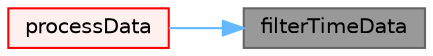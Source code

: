 digraph "filterTimeData"
{
 // LATEX_PDF_SIZE
  bgcolor="transparent";
  edge [fontname=Helvetica,fontsize=10,labelfontname=Helvetica,labelfontsize=10];
  node [fontname=Helvetica,fontsize=10,shape=box,height=0.2,width=0.4];
  rankdir="RL";
  Node1 [id="Node000001",label="filterTimeData",height=0.2,width=0.4,color="gray40", fillcolor="grey60", style="filled", fontcolor="black",tooltip=" "];
  Node1 -> Node2 [id="edge1_Node000001_Node000002",dir="back",color="steelblue1",style="solid",tooltip=" "];
  Node2 [id="Node000002",label="processData",height=0.2,width=0.4,color="red", fillcolor="#FFF0F0", style="filled",URL="$classFoam_1_1noiseModels_1_1pointNoise.html#a3387c64540262356db2a74246ac7871e",tooltip=" "];
}
